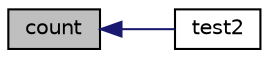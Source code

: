 digraph "count"
{
  edge [fontname="Helvetica",fontsize="10",labelfontname="Helvetica",labelfontsize="10"];
  node [fontname="Helvetica",fontsize="10",shape=record];
  rankdir="LR";
  Node2 [label="count",height=0.2,width=0.4,color="black", fillcolor="grey75", style="filled", fontcolor="black"];
  Node2 -> Node3 [dir="back",color="midnightblue",fontsize="10",style="solid",fontname="Helvetica"];
  Node3 [label="test2",height=0.2,width=0.4,color="black", fillcolor="white", style="filled",URL="$d5/d3f/test_8_c.html#a0283886819c7c140a023582b7269e2d0"];
}
